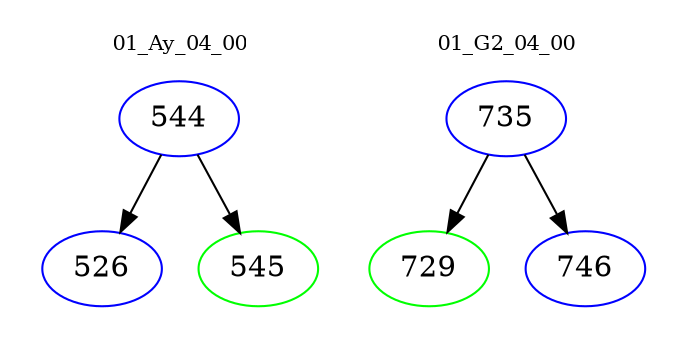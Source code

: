 digraph{
subgraph cluster_0 {
color = white
label = "01_Ay_04_00";
fontsize=10;
T0_544 [label="544", color="blue"]
T0_544 -> T0_526 [color="black"]
T0_526 [label="526", color="blue"]
T0_544 -> T0_545 [color="black"]
T0_545 [label="545", color="green"]
}
subgraph cluster_1 {
color = white
label = "01_G2_04_00";
fontsize=10;
T1_735 [label="735", color="blue"]
T1_735 -> T1_729 [color="black"]
T1_729 [label="729", color="green"]
T1_735 -> T1_746 [color="black"]
T1_746 [label="746", color="blue"]
}
}
